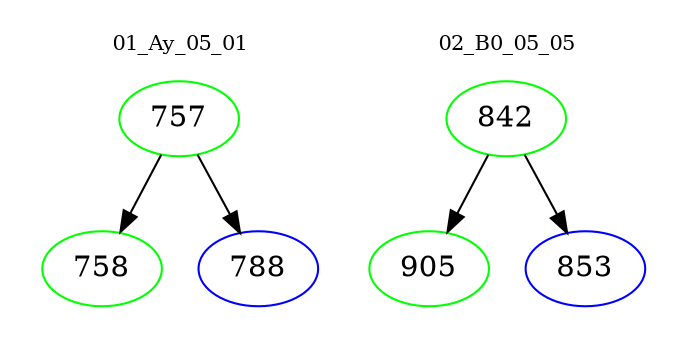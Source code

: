 digraph{
subgraph cluster_0 {
color = white
label = "01_Ay_05_01";
fontsize=10;
T0_757 [label="757", color="green"]
T0_757 -> T0_758 [color="black"]
T0_758 [label="758", color="green"]
T0_757 -> T0_788 [color="black"]
T0_788 [label="788", color="blue"]
}
subgraph cluster_1 {
color = white
label = "02_B0_05_05";
fontsize=10;
T1_842 [label="842", color="green"]
T1_842 -> T1_905 [color="black"]
T1_905 [label="905", color="green"]
T1_842 -> T1_853 [color="black"]
T1_853 [label="853", color="blue"]
}
}
